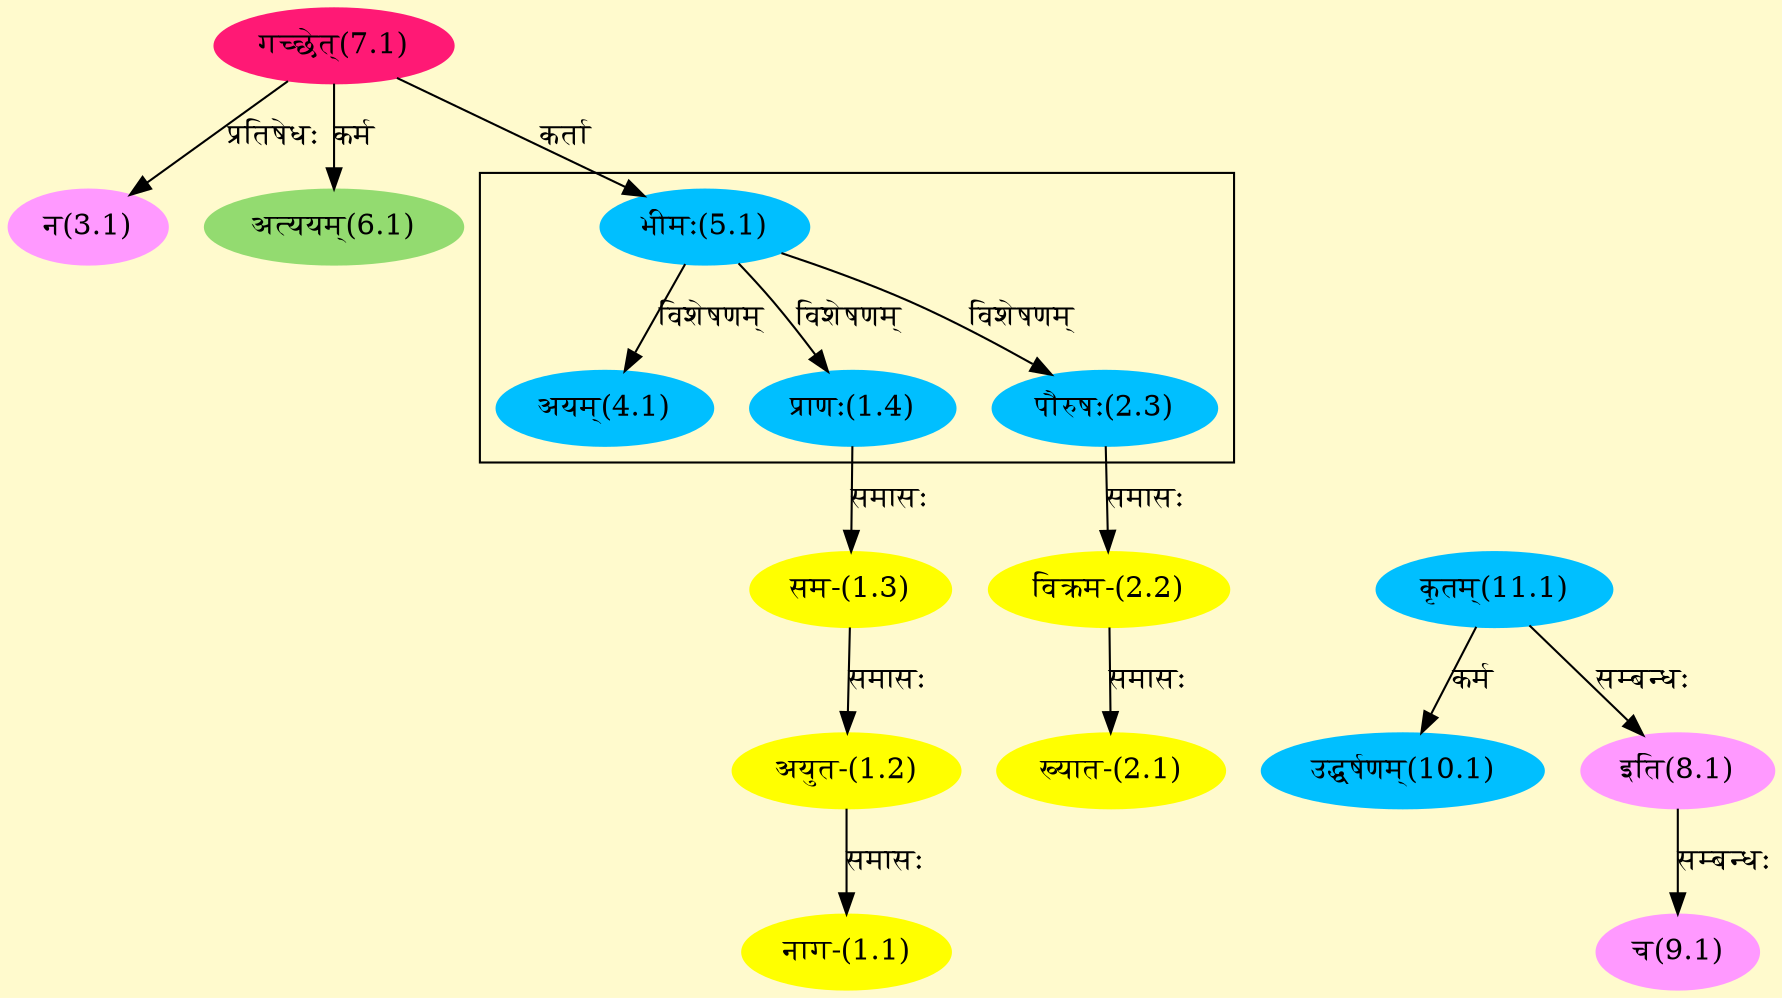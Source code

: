 digraph G{
rankdir=BT;
 compound=true;
 bgcolor="lemonchiffon1";

subgraph cluster_1{
Node1_4 [style=filled, color="#00BFFF" label = "प्राणः(1.4)"]
Node5_1 [style=filled, color="#00BFFF" label = "भीमः(5.1)"]
Node2_3 [style=filled, color="#00BFFF" label = "पौरुषः(2.3)"]
Node4_1 [style=filled, color="#00BFFF" label = "अयम्(4.1)"]

}
Node1_1 [style=filled, color="#FFFF00" label = "नाग-(1.1)"]
Node1_2 [style=filled, color="#FFFF00" label = "अयुत-(1.2)"]
Node1_3 [style=filled, color="#FFFF00" label = "सम-(1.3)"]
Node1_4 [style=filled, color="#00BFFF" label = "प्राणः(1.4)"]
Node2_1 [style=filled, color="#FFFF00" label = "ख्यात-(2.1)"]
Node2_2 [style=filled, color="#FFFF00" label = "विक्रम-(2.2)"]
Node2_3 [style=filled, color="#00BFFF" label = "पौरुषः(2.3)"]
Node3_1 [style=filled, color="#FF99FF" label = "न(3.1)"]
Node7_1 [style=filled, color="#FF1975" label = "गच्छेत्(7.1)"]
Node5_1 [style=filled, color="#00BFFF" label = "भीमः(5.1)"]
Node6_1 [style=filled, color="#93DB70" label = "अत्ययम्(6.1)"]
Node8_1 [style=filled, color="#FF99FF" label = "इति(8.1)"]
Node11_1 [style=filled, color="#00BFFF" label = "कृतम्(11.1)"]
Node9_1 [style=filled, color="#FF99FF" label = "च(9.1)"]
Node10_1 [style=filled, color="#00BFFF" label = "उद्धर्षणम्(10.1)"]
/* Start of Relations section */

Node1_1 -> Node1_2 [  label="समासः"  dir="back" ]
Node1_2 -> Node1_3 [  label="समासः"  dir="back" ]
Node1_3 -> Node1_4 [  label="समासः"  dir="back" ]
Node1_4 -> Node5_1 [  label="विशेषणम्"  dir="back" ]
Node2_1 -> Node2_2 [  label="समासः"  dir="back" ]
Node2_2 -> Node2_3 [  label="समासः"  dir="back" ]
Node2_3 -> Node5_1 [  label="विशेषणम्"  dir="back" ]
Node3_1 -> Node7_1 [  label="प्रतिषेधः"  dir="back" ]
Node4_1 -> Node5_1 [  label="विशेषणम्"  dir="back" ]
Node5_1 -> Node7_1 [  label="कर्ता"  dir="back" ]
Node6_1 -> Node7_1 [  label="कर्म"  dir="back" ]
Node8_1 -> Node11_1 [  label="सम्बन्धः"  dir="back" ]
Node9_1 -> Node8_1 [  label="सम्बन्धः"  dir="back" ]
Node10_1 -> Node11_1 [  label="कर्म"  dir="back" ]
}
